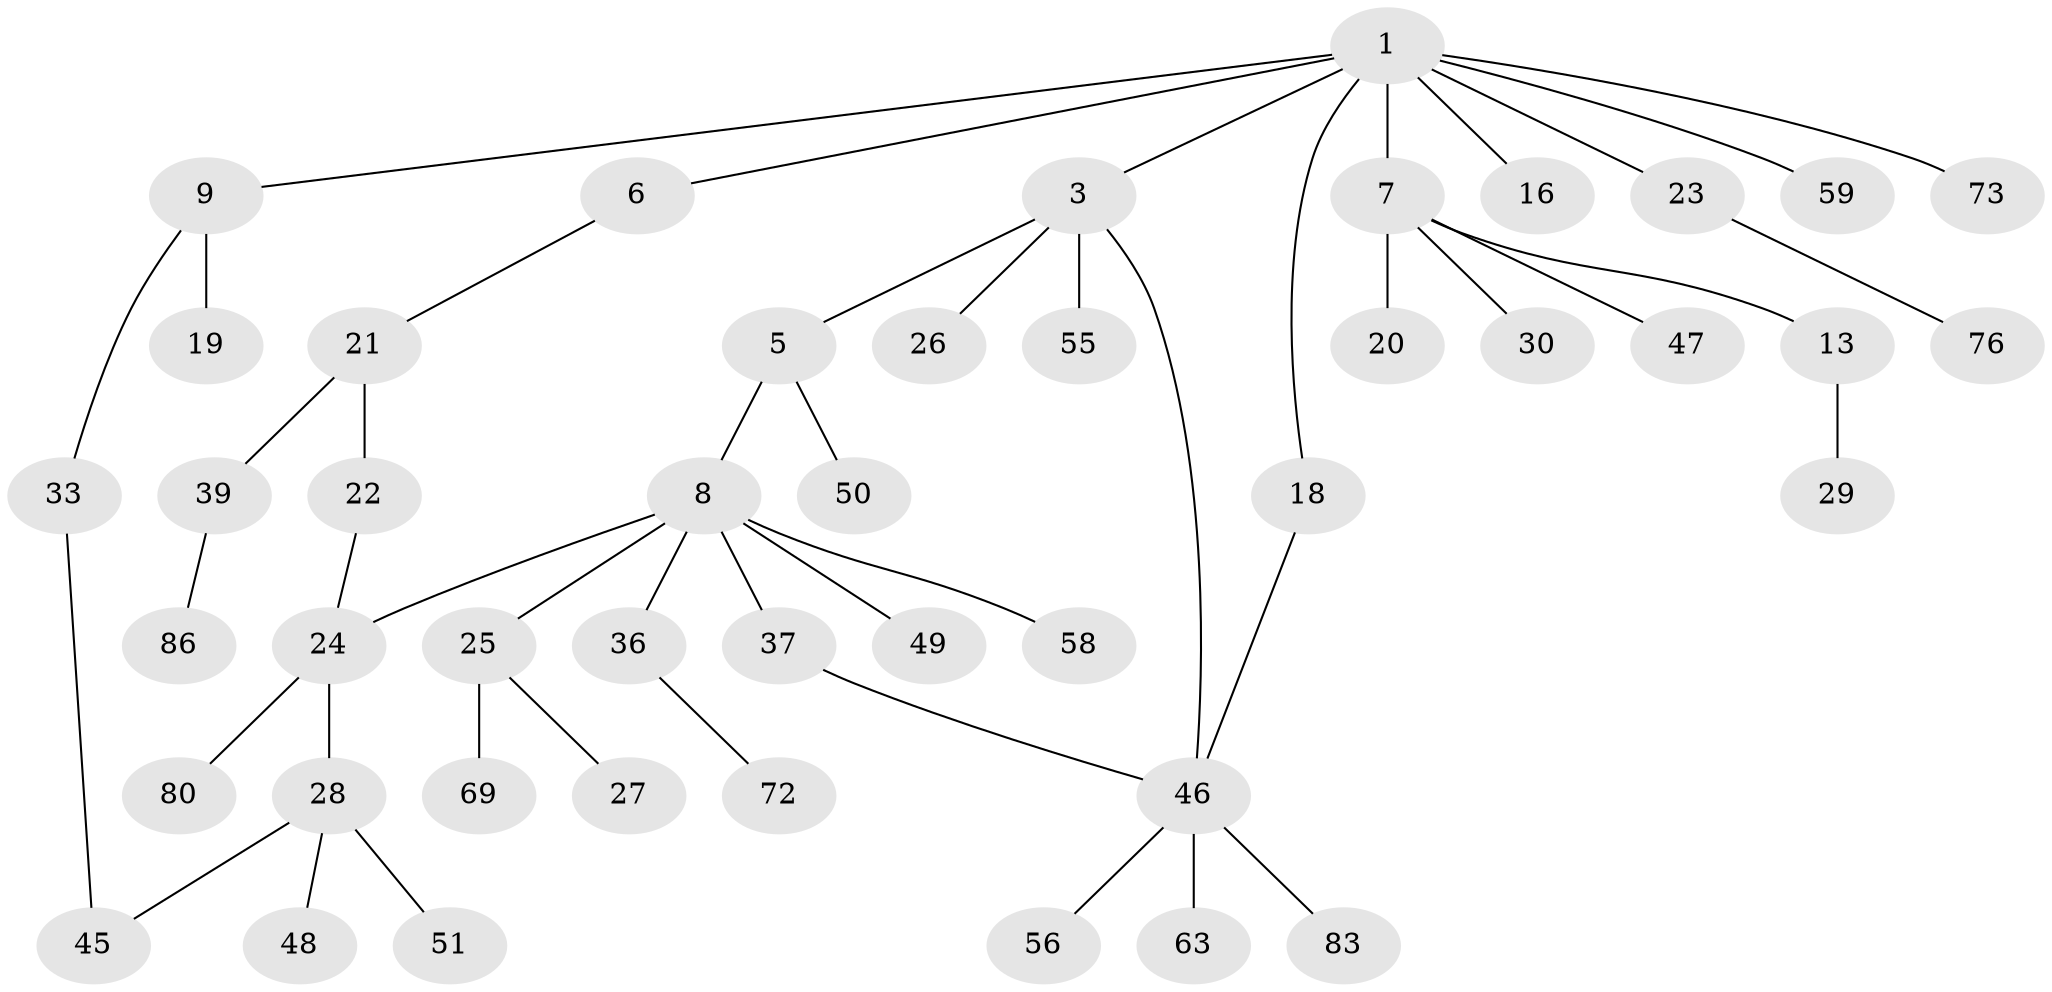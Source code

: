 // original degree distribution, {3: 0.12087912087912088, 8: 0.01098901098901099, 5: 0.054945054945054944, 2: 0.24175824175824176, 4: 0.07692307692307693, 1: 0.4835164835164835, 6: 0.01098901098901099}
// Generated by graph-tools (version 1.1) at 2025/13/03/09/25 04:13:32]
// undirected, 45 vertices, 48 edges
graph export_dot {
graph [start="1"]
  node [color=gray90,style=filled];
  1 [super="+2"];
  3 [super="+4+14"];
  5 [super="+53+75"];
  6;
  7 [super="+12+15"];
  8 [super="+31+17+89+10"];
  9;
  13 [super="+60+74+34"];
  16;
  18 [super="+71"];
  19;
  20;
  21;
  22;
  23;
  24;
  25 [super="+38"];
  26 [super="+90"];
  27 [super="+52"];
  28 [super="+43+35"];
  29;
  30 [super="+32"];
  33 [super="+77"];
  36;
  37 [super="+44"];
  39 [super="+40+42"];
  45;
  46;
  47 [super="+61"];
  48;
  49 [super="+88"];
  50 [super="+91"];
  51 [super="+84+64"];
  55;
  56 [super="+68"];
  58;
  59;
  63 [super="+66"];
  69;
  72;
  73;
  76;
  80;
  83;
  86;
  1 -- 16;
  1 -- 18;
  1 -- 3;
  1 -- 6;
  1 -- 7;
  1 -- 9;
  1 -- 73;
  1 -- 23;
  1 -- 59;
  3 -- 5;
  3 -- 55;
  3 -- 26;
  3 -- 46;
  5 -- 8;
  5 -- 50;
  6 -- 21;
  7 -- 20;
  7 -- 30;
  7 -- 13;
  7 -- 47;
  8 -- 49;
  8 -- 37;
  8 -- 58;
  8 -- 36;
  8 -- 24;
  8 -- 25;
  9 -- 19;
  9 -- 33;
  13 -- 29;
  18 -- 46;
  21 -- 22;
  21 -- 39;
  22 -- 24;
  23 -- 76;
  24 -- 28;
  24 -- 80;
  25 -- 27;
  25 -- 69;
  28 -- 51;
  28 -- 48;
  28 -- 45;
  33 -- 45;
  36 -- 72;
  37 -- 46;
  39 -- 86;
  46 -- 56;
  46 -- 63;
  46 -- 83;
}
